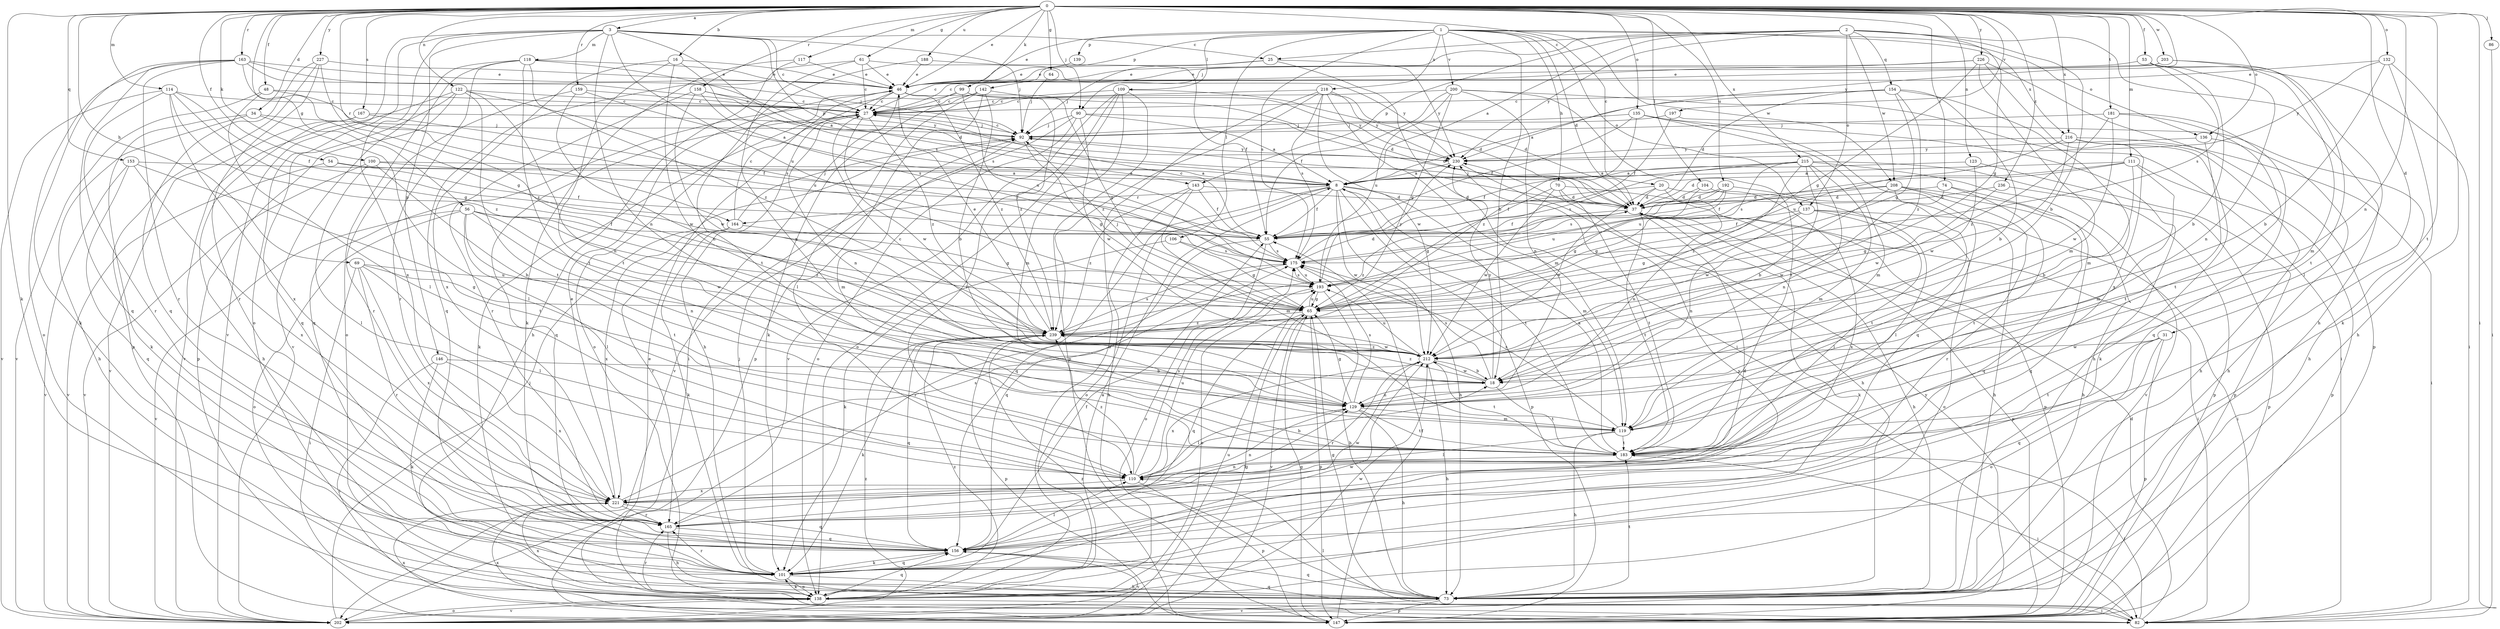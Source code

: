 strict digraph  {
0;
1;
2;
3;
8;
16;
18;
20;
25;
27;
31;
34;
37;
46;
48;
53;
54;
55;
56;
61;
64;
65;
69;
70;
73;
74;
82;
86;
90;
92;
99;
100;
101;
104;
106;
109;
110;
111;
114;
117;
118;
119;
122;
123;
129;
132;
135;
136;
137;
138;
139;
142;
143;
146;
147;
153;
154;
156;
158;
159;
163;
164;
165;
167;
175;
181;
183;
188;
192;
193;
197;
200;
202;
203;
208;
212;
215;
216;
218;
221;
226;
227;
230;
236;
239;
0 -> 3  [label=a];
0 -> 16  [label=b];
0 -> 20  [label=c];
0 -> 31  [label=d];
0 -> 34  [label=d];
0 -> 46  [label=e];
0 -> 48  [label=f];
0 -> 53  [label=f];
0 -> 54  [label=f];
0 -> 56  [label=g];
0 -> 61  [label=g];
0 -> 64  [label=g];
0 -> 69  [label=h];
0 -> 74  [label=i];
0 -> 82  [label=i];
0 -> 86  [label=j];
0 -> 90  [label=j];
0 -> 99  [label=k];
0 -> 100  [label=k];
0 -> 101  [label=k];
0 -> 104  [label=l];
0 -> 111  [label=m];
0 -> 114  [label=m];
0 -> 117  [label=m];
0 -> 122  [label=n];
0 -> 123  [label=n];
0 -> 129  [label=n];
0 -> 132  [label=o];
0 -> 135  [label=o];
0 -> 136  [label=o];
0 -> 153  [label=q];
0 -> 158  [label=r];
0 -> 159  [label=r];
0 -> 163  [label=r];
0 -> 164  [label=r];
0 -> 167  [label=s];
0 -> 181  [label=t];
0 -> 183  [label=t];
0 -> 188  [label=u];
0 -> 192  [label=u];
0 -> 197  [label=v];
0 -> 203  [label=w];
0 -> 215  [label=x];
0 -> 216  [label=x];
0 -> 226  [label=y];
0 -> 227  [label=y];
0 -> 230  [label=y];
0 -> 236  [label=z];
1 -> 18  [label=b];
1 -> 37  [label=d];
1 -> 46  [label=e];
1 -> 70  [label=h];
1 -> 106  [label=l];
1 -> 109  [label=l];
1 -> 136  [label=o];
1 -> 137  [label=o];
1 -> 139  [label=p];
1 -> 142  [label=p];
1 -> 175  [label=s];
1 -> 200  [label=v];
1 -> 208  [label=w];
1 -> 216  [label=x];
1 -> 218  [label=x];
2 -> 8  [label=a];
2 -> 18  [label=b];
2 -> 25  [label=c];
2 -> 65  [label=g];
2 -> 73  [label=h];
2 -> 90  [label=j];
2 -> 137  [label=o];
2 -> 143  [label=p];
2 -> 154  [label=q];
2 -> 208  [label=w];
2 -> 230  [label=y];
3 -> 25  [label=c];
3 -> 27  [label=c];
3 -> 92  [label=j];
3 -> 118  [label=m];
3 -> 129  [label=n];
3 -> 138  [label=o];
3 -> 143  [label=p];
3 -> 146  [label=p];
3 -> 175  [label=s];
3 -> 193  [label=u];
3 -> 202  [label=v];
3 -> 221  [label=x];
8 -> 37  [label=d];
8 -> 55  [label=f];
8 -> 73  [label=h];
8 -> 119  [label=m];
8 -> 138  [label=o];
8 -> 147  [label=p];
8 -> 156  [label=q];
8 -> 164  [label=r];
8 -> 183  [label=t];
8 -> 212  [label=w];
16 -> 46  [label=e];
16 -> 129  [label=n];
16 -> 175  [label=s];
16 -> 183  [label=t];
16 -> 221  [label=x];
18 -> 129  [label=n];
18 -> 175  [label=s];
18 -> 183  [label=t];
18 -> 212  [label=w];
18 -> 230  [label=y];
18 -> 239  [label=z];
20 -> 37  [label=d];
20 -> 55  [label=f];
20 -> 129  [label=n];
20 -> 212  [label=w];
20 -> 221  [label=x];
25 -> 46  [label=e];
25 -> 82  [label=i];
25 -> 92  [label=j];
25 -> 230  [label=y];
27 -> 92  [label=j];
27 -> 101  [label=k];
27 -> 129  [label=n];
27 -> 156  [label=q];
27 -> 212  [label=w];
27 -> 239  [label=z];
31 -> 138  [label=o];
31 -> 147  [label=p];
31 -> 156  [label=q];
31 -> 183  [label=t];
31 -> 212  [label=w];
34 -> 73  [label=h];
34 -> 92  [label=j];
34 -> 101  [label=k];
34 -> 110  [label=l];
37 -> 55  [label=f];
37 -> 73  [label=h];
37 -> 82  [label=i];
37 -> 92  [label=j];
37 -> 101  [label=k];
37 -> 147  [label=p];
37 -> 183  [label=t];
37 -> 239  [label=z];
46 -> 27  [label=c];
46 -> 65  [label=g];
46 -> 73  [label=h];
46 -> 82  [label=i];
46 -> 138  [label=o];
46 -> 239  [label=z];
48 -> 27  [label=c];
48 -> 110  [label=l];
48 -> 193  [label=u];
48 -> 202  [label=v];
53 -> 18  [label=b];
53 -> 46  [label=e];
53 -> 110  [label=l];
53 -> 119  [label=m];
53 -> 129  [label=n];
53 -> 175  [label=s];
54 -> 8  [label=a];
54 -> 55  [label=f];
54 -> 202  [label=v];
55 -> 27  [label=c];
55 -> 138  [label=o];
55 -> 156  [label=q];
55 -> 175  [label=s];
56 -> 55  [label=f];
56 -> 110  [label=l];
56 -> 129  [label=n];
56 -> 138  [label=o];
56 -> 183  [label=t];
56 -> 202  [label=v];
56 -> 212  [label=w];
56 -> 239  [label=z];
61 -> 27  [label=c];
61 -> 46  [label=e];
61 -> 129  [label=n];
61 -> 156  [label=q];
61 -> 230  [label=y];
64 -> 92  [label=j];
65 -> 92  [label=j];
65 -> 147  [label=p];
65 -> 156  [label=q];
65 -> 193  [label=u];
65 -> 202  [label=v];
65 -> 239  [label=z];
69 -> 65  [label=g];
69 -> 82  [label=i];
69 -> 110  [label=l];
69 -> 165  [label=r];
69 -> 193  [label=u];
69 -> 221  [label=x];
70 -> 37  [label=d];
70 -> 65  [label=g];
70 -> 147  [label=p];
70 -> 183  [label=t];
70 -> 212  [label=w];
73 -> 65  [label=g];
73 -> 147  [label=p];
73 -> 156  [label=q];
73 -> 183  [label=t];
73 -> 202  [label=v];
74 -> 37  [label=d];
74 -> 156  [label=q];
74 -> 183  [label=t];
74 -> 212  [label=w];
82 -> 37  [label=d];
82 -> 46  [label=e];
82 -> 110  [label=l];
82 -> 156  [label=q];
82 -> 183  [label=t];
82 -> 221  [label=x];
86 -> 82  [label=i];
90 -> 8  [label=a];
90 -> 37  [label=d];
90 -> 92  [label=j];
90 -> 138  [label=o];
90 -> 202  [label=v];
90 -> 212  [label=w];
92 -> 27  [label=c];
92 -> 65  [label=g];
92 -> 119  [label=m];
92 -> 230  [label=y];
99 -> 27  [label=c];
99 -> 37  [label=d];
99 -> 165  [label=r];
99 -> 193  [label=u];
99 -> 230  [label=y];
100 -> 8  [label=a];
100 -> 18  [label=b];
100 -> 55  [label=f];
100 -> 110  [label=l];
100 -> 202  [label=v];
101 -> 55  [label=f];
101 -> 73  [label=h];
101 -> 92  [label=j];
101 -> 138  [label=o];
101 -> 156  [label=q];
101 -> 165  [label=r];
101 -> 212  [label=w];
101 -> 230  [label=y];
104 -> 37  [label=d];
104 -> 65  [label=g];
104 -> 110  [label=l];
106 -> 65  [label=g];
106 -> 101  [label=k];
106 -> 175  [label=s];
109 -> 27  [label=c];
109 -> 37  [label=d];
109 -> 110  [label=l];
109 -> 119  [label=m];
109 -> 138  [label=o];
109 -> 147  [label=p];
109 -> 202  [label=v];
110 -> 18  [label=b];
110 -> 147  [label=p];
110 -> 175  [label=s];
110 -> 193  [label=u];
110 -> 221  [label=x];
110 -> 239  [label=z];
111 -> 8  [label=a];
111 -> 18  [label=b];
111 -> 37  [label=d];
111 -> 119  [label=m];
111 -> 147  [label=p];
111 -> 175  [label=s];
114 -> 27  [label=c];
114 -> 55  [label=f];
114 -> 65  [label=g];
114 -> 165  [label=r];
114 -> 202  [label=v];
114 -> 221  [label=x];
114 -> 239  [label=z];
117 -> 46  [label=e];
117 -> 73  [label=h];
117 -> 101  [label=k];
118 -> 8  [label=a];
118 -> 46  [label=e];
118 -> 138  [label=o];
118 -> 165  [label=r];
118 -> 183  [label=t];
118 -> 202  [label=v];
118 -> 239  [label=z];
119 -> 73  [label=h];
119 -> 110  [label=l];
119 -> 175  [label=s];
119 -> 183  [label=t];
122 -> 27  [label=c];
122 -> 129  [label=n];
122 -> 147  [label=p];
122 -> 156  [label=q];
122 -> 175  [label=s];
122 -> 183  [label=t];
122 -> 202  [label=v];
123 -> 8  [label=a];
123 -> 147  [label=p];
123 -> 212  [label=w];
129 -> 65  [label=g];
129 -> 73  [label=h];
129 -> 110  [label=l];
129 -> 119  [label=m];
129 -> 175  [label=s];
129 -> 183  [label=t];
132 -> 18  [label=b];
132 -> 46  [label=e];
132 -> 73  [label=h];
132 -> 101  [label=k];
132 -> 230  [label=y];
135 -> 55  [label=f];
135 -> 73  [label=h];
135 -> 92  [label=j];
135 -> 119  [label=m];
135 -> 156  [label=q];
135 -> 239  [label=z];
136 -> 73  [label=h];
136 -> 183  [label=t];
136 -> 230  [label=y];
137 -> 55  [label=f];
137 -> 65  [label=g];
137 -> 82  [label=i];
137 -> 110  [label=l];
137 -> 129  [label=n];
137 -> 138  [label=o];
138 -> 8  [label=a];
138 -> 82  [label=i];
138 -> 101  [label=k];
138 -> 156  [label=q];
138 -> 165  [label=r];
138 -> 202  [label=v];
138 -> 212  [label=w];
138 -> 221  [label=x];
138 -> 239  [label=z];
139 -> 46  [label=e];
142 -> 18  [label=b];
142 -> 27  [label=c];
142 -> 101  [label=k];
142 -> 110  [label=l];
142 -> 147  [label=p];
142 -> 239  [label=z];
143 -> 37  [label=d];
143 -> 55  [label=f];
143 -> 73  [label=h];
143 -> 119  [label=m];
143 -> 239  [label=z];
146 -> 18  [label=b];
146 -> 82  [label=i];
146 -> 101  [label=k];
146 -> 221  [label=x];
147 -> 55  [label=f];
147 -> 65  [label=g];
147 -> 221  [label=x];
147 -> 230  [label=y];
147 -> 239  [label=z];
153 -> 8  [label=a];
153 -> 156  [label=q];
153 -> 183  [label=t];
153 -> 202  [label=v];
153 -> 221  [label=x];
154 -> 8  [label=a];
154 -> 18  [label=b];
154 -> 27  [label=c];
154 -> 37  [label=d];
154 -> 65  [label=g];
154 -> 119  [label=m];
154 -> 239  [label=z];
156 -> 101  [label=k];
156 -> 110  [label=l];
156 -> 202  [label=v];
158 -> 27  [label=c];
158 -> 156  [label=q];
158 -> 175  [label=s];
158 -> 212  [label=w];
158 -> 230  [label=y];
159 -> 8  [label=a];
159 -> 27  [label=c];
159 -> 165  [label=r];
159 -> 212  [label=w];
163 -> 37  [label=d];
163 -> 46  [label=e];
163 -> 65  [label=g];
163 -> 92  [label=j];
163 -> 101  [label=k];
163 -> 138  [label=o];
163 -> 156  [label=q];
163 -> 165  [label=r];
164 -> 27  [label=c];
164 -> 65  [label=g];
164 -> 92  [label=j];
164 -> 101  [label=k];
164 -> 165  [label=r];
164 -> 221  [label=x];
165 -> 37  [label=d];
165 -> 73  [label=h];
165 -> 129  [label=n];
165 -> 156  [label=q];
165 -> 212  [label=w];
167 -> 55  [label=f];
167 -> 73  [label=h];
167 -> 92  [label=j];
167 -> 202  [label=v];
175 -> 37  [label=d];
175 -> 165  [label=r];
175 -> 193  [label=u];
181 -> 92  [label=j];
181 -> 156  [label=q];
181 -> 183  [label=t];
181 -> 212  [label=w];
181 -> 239  [label=z];
183 -> 8  [label=a];
183 -> 82  [label=i];
183 -> 110  [label=l];
188 -> 46  [label=e];
188 -> 55  [label=f];
188 -> 183  [label=t];
192 -> 37  [label=d];
192 -> 65  [label=g];
192 -> 73  [label=h];
192 -> 175  [label=s];
192 -> 193  [label=u];
193 -> 65  [label=g];
193 -> 73  [label=h];
193 -> 138  [label=o];
193 -> 175  [label=s];
193 -> 230  [label=y];
197 -> 55  [label=f];
197 -> 73  [label=h];
197 -> 92  [label=j];
200 -> 27  [label=c];
200 -> 55  [label=f];
200 -> 65  [label=g];
200 -> 82  [label=i];
200 -> 129  [label=n];
200 -> 183  [label=t];
200 -> 193  [label=u];
202 -> 65  [label=g];
202 -> 92  [label=j];
202 -> 138  [label=o];
202 -> 193  [label=u];
202 -> 239  [label=z];
203 -> 27  [label=c];
203 -> 46  [label=e];
203 -> 82  [label=i];
203 -> 183  [label=t];
208 -> 37  [label=d];
208 -> 55  [label=f];
208 -> 73  [label=h];
208 -> 156  [label=q];
208 -> 165  [label=r];
208 -> 183  [label=t];
208 -> 212  [label=w];
212 -> 18  [label=b];
212 -> 27  [label=c];
212 -> 73  [label=h];
212 -> 165  [label=r];
212 -> 183  [label=t];
212 -> 193  [label=u];
212 -> 221  [label=x];
212 -> 239  [label=z];
215 -> 8  [label=a];
215 -> 18  [label=b];
215 -> 55  [label=f];
215 -> 119  [label=m];
215 -> 129  [label=n];
215 -> 147  [label=p];
215 -> 175  [label=s];
215 -> 193  [label=u];
215 -> 202  [label=v];
215 -> 239  [label=z];
216 -> 73  [label=h];
216 -> 82  [label=i];
216 -> 101  [label=k];
216 -> 193  [label=u];
216 -> 212  [label=w];
216 -> 230  [label=y];
218 -> 27  [label=c];
218 -> 37  [label=d];
218 -> 119  [label=m];
218 -> 138  [label=o];
218 -> 175  [label=s];
218 -> 212  [label=w];
218 -> 230  [label=y];
218 -> 239  [label=z];
221 -> 46  [label=e];
221 -> 129  [label=n];
221 -> 156  [label=q];
221 -> 165  [label=r];
221 -> 175  [label=s];
226 -> 27  [label=c];
226 -> 46  [label=e];
226 -> 65  [label=g];
226 -> 119  [label=m];
226 -> 147  [label=p];
226 -> 221  [label=x];
227 -> 46  [label=e];
227 -> 147  [label=p];
227 -> 156  [label=q];
227 -> 165  [label=r];
227 -> 239  [label=z];
230 -> 8  [label=a];
230 -> 73  [label=h];
236 -> 37  [label=d];
236 -> 65  [label=g];
236 -> 147  [label=p];
239 -> 46  [label=e];
239 -> 101  [label=k];
239 -> 147  [label=p];
239 -> 156  [label=q];
239 -> 175  [label=s];
239 -> 212  [label=w];
}
